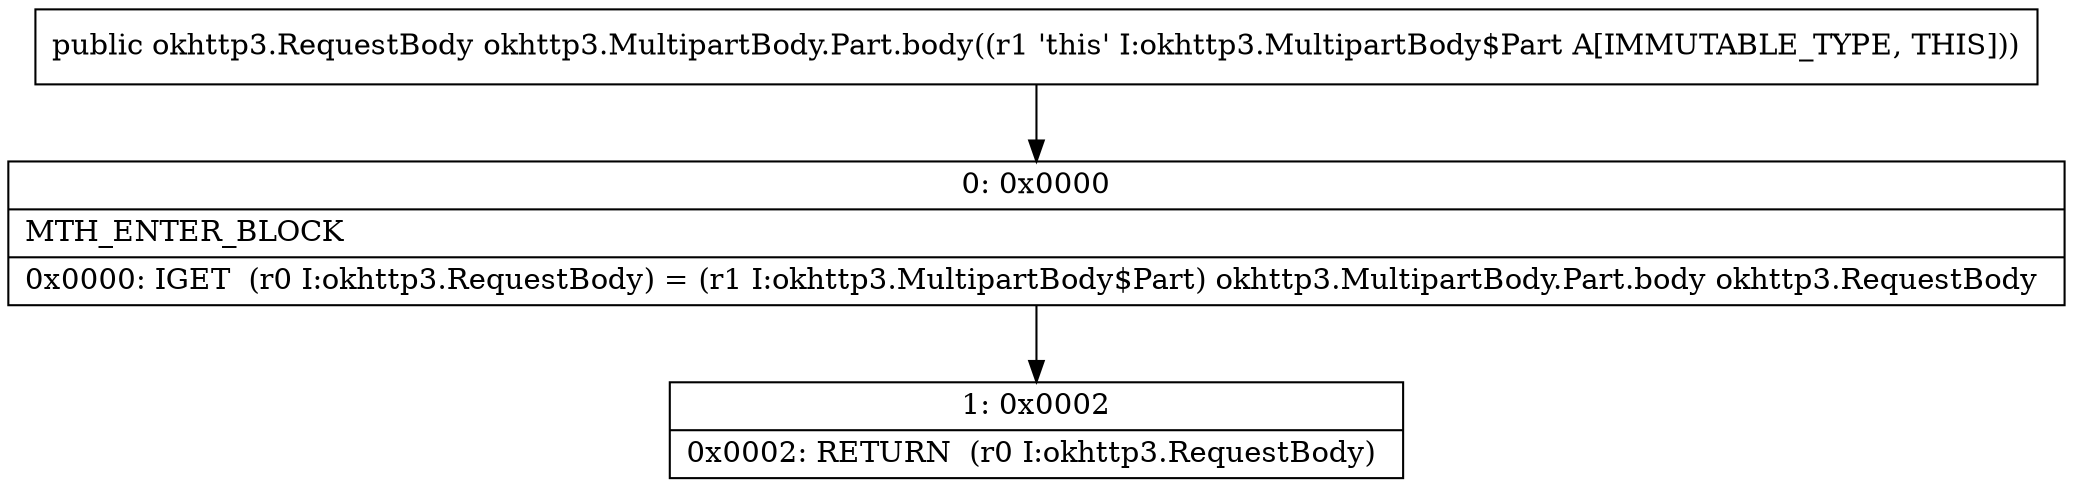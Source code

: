 digraph "CFG forokhttp3.MultipartBody.Part.body()Lokhttp3\/RequestBody;" {
Node_0 [shape=record,label="{0\:\ 0x0000|MTH_ENTER_BLOCK\l|0x0000: IGET  (r0 I:okhttp3.RequestBody) = (r1 I:okhttp3.MultipartBody$Part) okhttp3.MultipartBody.Part.body okhttp3.RequestBody \l}"];
Node_1 [shape=record,label="{1\:\ 0x0002|0x0002: RETURN  (r0 I:okhttp3.RequestBody) \l}"];
MethodNode[shape=record,label="{public okhttp3.RequestBody okhttp3.MultipartBody.Part.body((r1 'this' I:okhttp3.MultipartBody$Part A[IMMUTABLE_TYPE, THIS])) }"];
MethodNode -> Node_0;
Node_0 -> Node_1;
}

